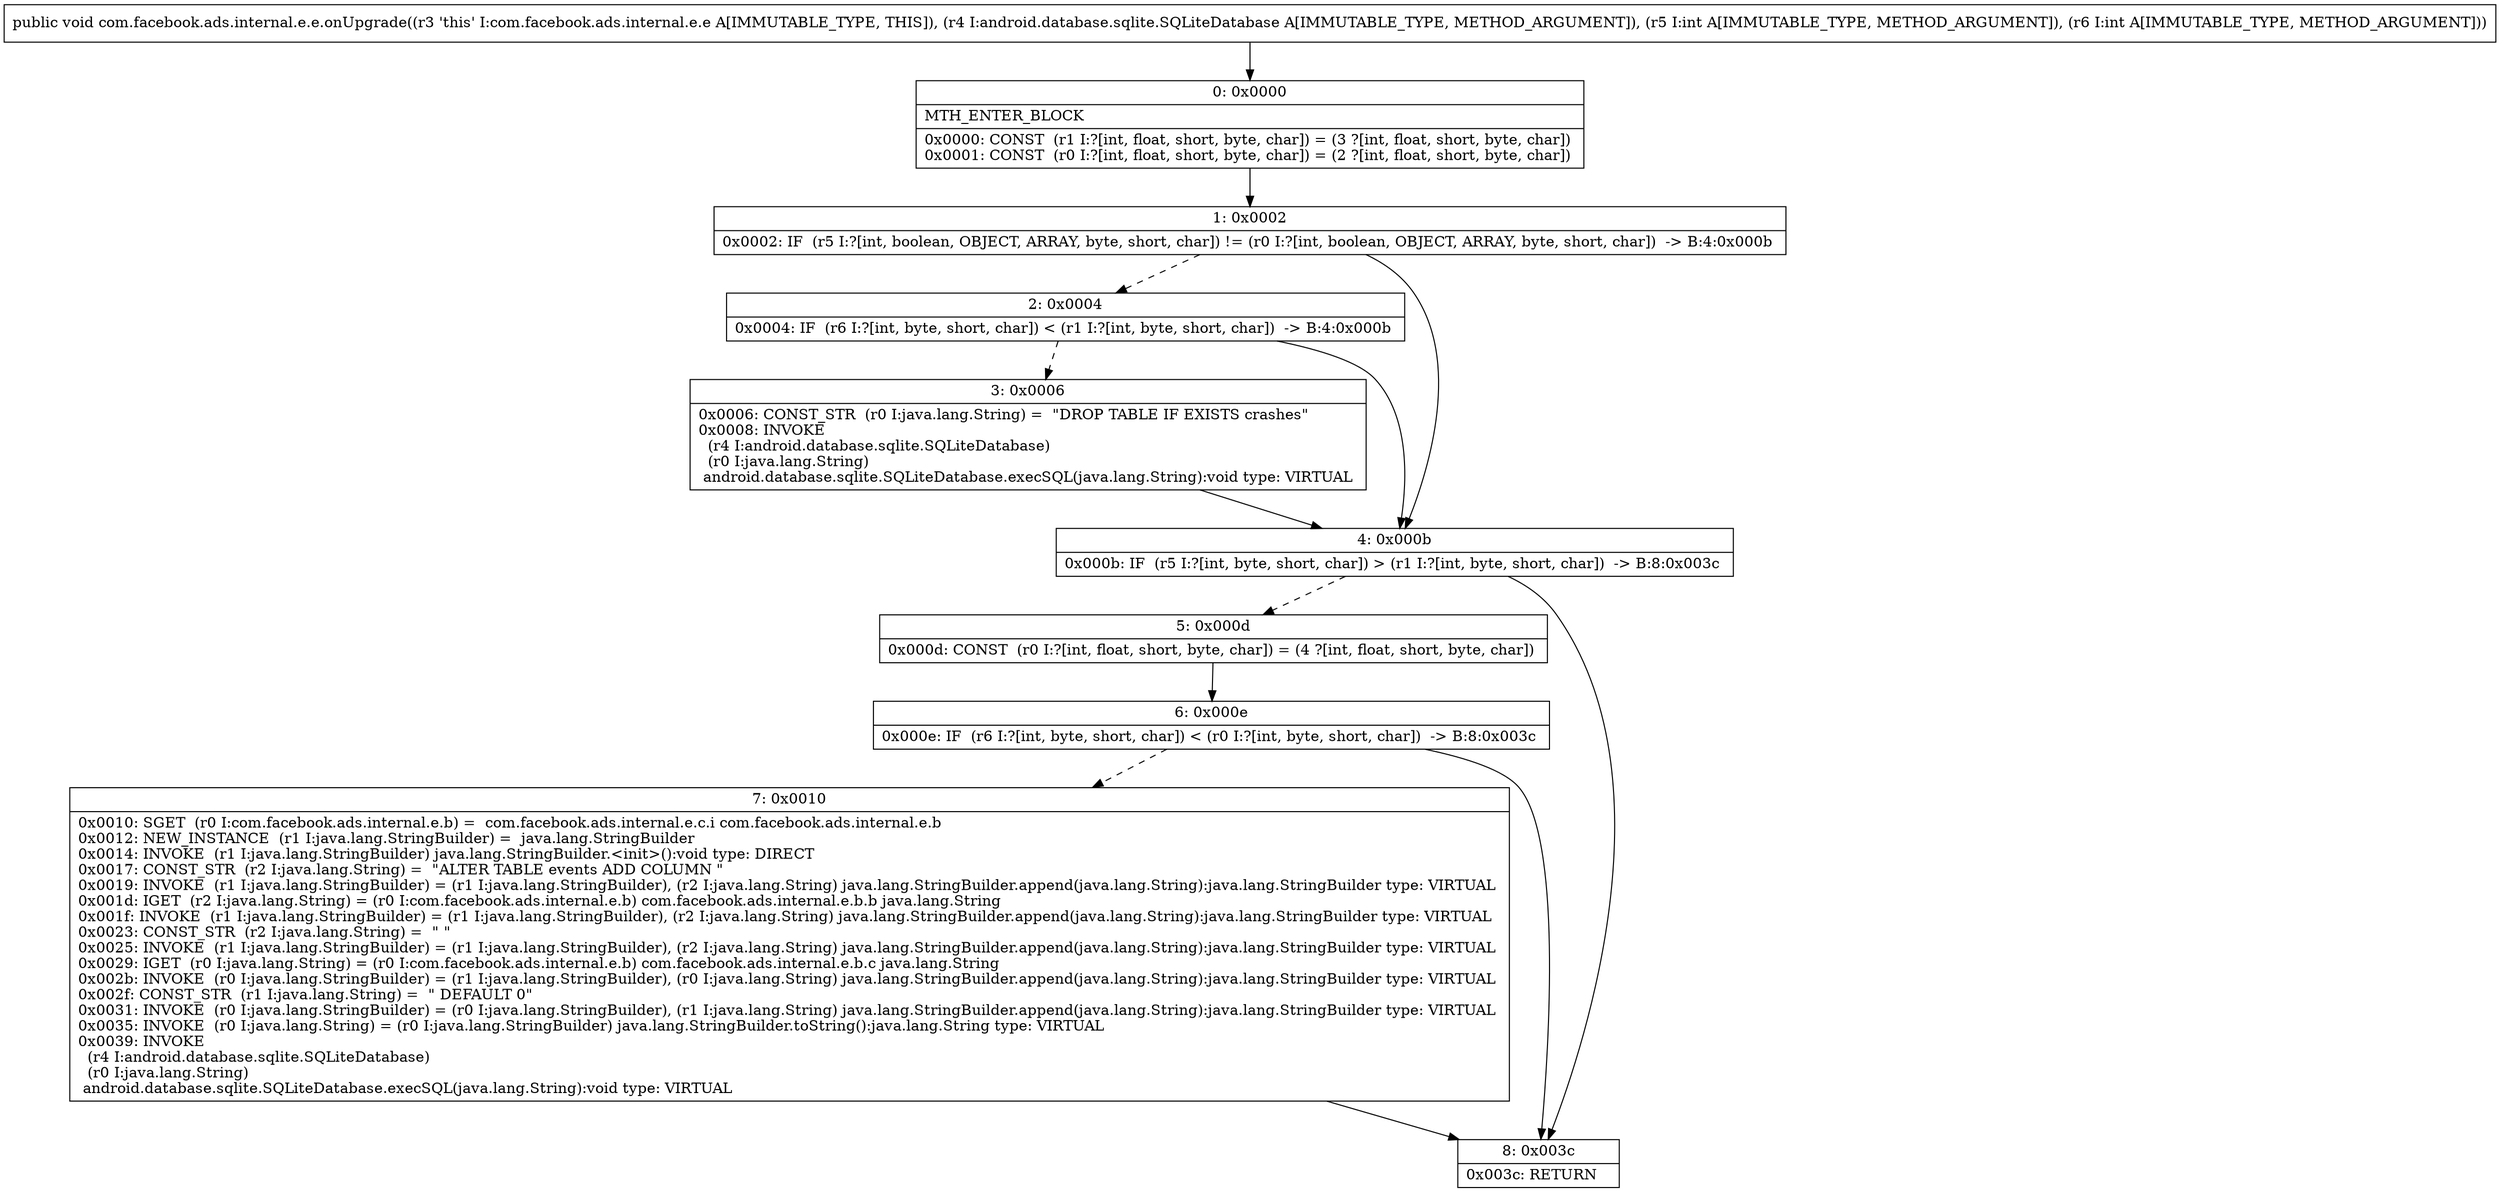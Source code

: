 digraph "CFG forcom.facebook.ads.internal.e.e.onUpgrade(Landroid\/database\/sqlite\/SQLiteDatabase;II)V" {
Node_0 [shape=record,label="{0\:\ 0x0000|MTH_ENTER_BLOCK\l|0x0000: CONST  (r1 I:?[int, float, short, byte, char]) = (3 ?[int, float, short, byte, char]) \l0x0001: CONST  (r0 I:?[int, float, short, byte, char]) = (2 ?[int, float, short, byte, char]) \l}"];
Node_1 [shape=record,label="{1\:\ 0x0002|0x0002: IF  (r5 I:?[int, boolean, OBJECT, ARRAY, byte, short, char]) != (r0 I:?[int, boolean, OBJECT, ARRAY, byte, short, char])  \-\> B:4:0x000b \l}"];
Node_2 [shape=record,label="{2\:\ 0x0004|0x0004: IF  (r6 I:?[int, byte, short, char]) \< (r1 I:?[int, byte, short, char])  \-\> B:4:0x000b \l}"];
Node_3 [shape=record,label="{3\:\ 0x0006|0x0006: CONST_STR  (r0 I:java.lang.String) =  \"DROP TABLE IF EXISTS crashes\" \l0x0008: INVOKE  \l  (r4 I:android.database.sqlite.SQLiteDatabase)\l  (r0 I:java.lang.String)\l android.database.sqlite.SQLiteDatabase.execSQL(java.lang.String):void type: VIRTUAL \l}"];
Node_4 [shape=record,label="{4\:\ 0x000b|0x000b: IF  (r5 I:?[int, byte, short, char]) \> (r1 I:?[int, byte, short, char])  \-\> B:8:0x003c \l}"];
Node_5 [shape=record,label="{5\:\ 0x000d|0x000d: CONST  (r0 I:?[int, float, short, byte, char]) = (4 ?[int, float, short, byte, char]) \l}"];
Node_6 [shape=record,label="{6\:\ 0x000e|0x000e: IF  (r6 I:?[int, byte, short, char]) \< (r0 I:?[int, byte, short, char])  \-\> B:8:0x003c \l}"];
Node_7 [shape=record,label="{7\:\ 0x0010|0x0010: SGET  (r0 I:com.facebook.ads.internal.e.b) =  com.facebook.ads.internal.e.c.i com.facebook.ads.internal.e.b \l0x0012: NEW_INSTANCE  (r1 I:java.lang.StringBuilder) =  java.lang.StringBuilder \l0x0014: INVOKE  (r1 I:java.lang.StringBuilder) java.lang.StringBuilder.\<init\>():void type: DIRECT \l0x0017: CONST_STR  (r2 I:java.lang.String) =  \"ALTER TABLE events ADD COLUMN \" \l0x0019: INVOKE  (r1 I:java.lang.StringBuilder) = (r1 I:java.lang.StringBuilder), (r2 I:java.lang.String) java.lang.StringBuilder.append(java.lang.String):java.lang.StringBuilder type: VIRTUAL \l0x001d: IGET  (r2 I:java.lang.String) = (r0 I:com.facebook.ads.internal.e.b) com.facebook.ads.internal.e.b.b java.lang.String \l0x001f: INVOKE  (r1 I:java.lang.StringBuilder) = (r1 I:java.lang.StringBuilder), (r2 I:java.lang.String) java.lang.StringBuilder.append(java.lang.String):java.lang.StringBuilder type: VIRTUAL \l0x0023: CONST_STR  (r2 I:java.lang.String) =  \" \" \l0x0025: INVOKE  (r1 I:java.lang.StringBuilder) = (r1 I:java.lang.StringBuilder), (r2 I:java.lang.String) java.lang.StringBuilder.append(java.lang.String):java.lang.StringBuilder type: VIRTUAL \l0x0029: IGET  (r0 I:java.lang.String) = (r0 I:com.facebook.ads.internal.e.b) com.facebook.ads.internal.e.b.c java.lang.String \l0x002b: INVOKE  (r0 I:java.lang.StringBuilder) = (r1 I:java.lang.StringBuilder), (r0 I:java.lang.String) java.lang.StringBuilder.append(java.lang.String):java.lang.StringBuilder type: VIRTUAL \l0x002f: CONST_STR  (r1 I:java.lang.String) =  \" DEFAULT 0\" \l0x0031: INVOKE  (r0 I:java.lang.StringBuilder) = (r0 I:java.lang.StringBuilder), (r1 I:java.lang.String) java.lang.StringBuilder.append(java.lang.String):java.lang.StringBuilder type: VIRTUAL \l0x0035: INVOKE  (r0 I:java.lang.String) = (r0 I:java.lang.StringBuilder) java.lang.StringBuilder.toString():java.lang.String type: VIRTUAL \l0x0039: INVOKE  \l  (r4 I:android.database.sqlite.SQLiteDatabase)\l  (r0 I:java.lang.String)\l android.database.sqlite.SQLiteDatabase.execSQL(java.lang.String):void type: VIRTUAL \l}"];
Node_8 [shape=record,label="{8\:\ 0x003c|0x003c: RETURN   \l}"];
MethodNode[shape=record,label="{public void com.facebook.ads.internal.e.e.onUpgrade((r3 'this' I:com.facebook.ads.internal.e.e A[IMMUTABLE_TYPE, THIS]), (r4 I:android.database.sqlite.SQLiteDatabase A[IMMUTABLE_TYPE, METHOD_ARGUMENT]), (r5 I:int A[IMMUTABLE_TYPE, METHOD_ARGUMENT]), (r6 I:int A[IMMUTABLE_TYPE, METHOD_ARGUMENT])) }"];
MethodNode -> Node_0;
Node_0 -> Node_1;
Node_1 -> Node_2[style=dashed];
Node_1 -> Node_4;
Node_2 -> Node_3[style=dashed];
Node_2 -> Node_4;
Node_3 -> Node_4;
Node_4 -> Node_5[style=dashed];
Node_4 -> Node_8;
Node_5 -> Node_6;
Node_6 -> Node_7[style=dashed];
Node_6 -> Node_8;
Node_7 -> Node_8;
}

